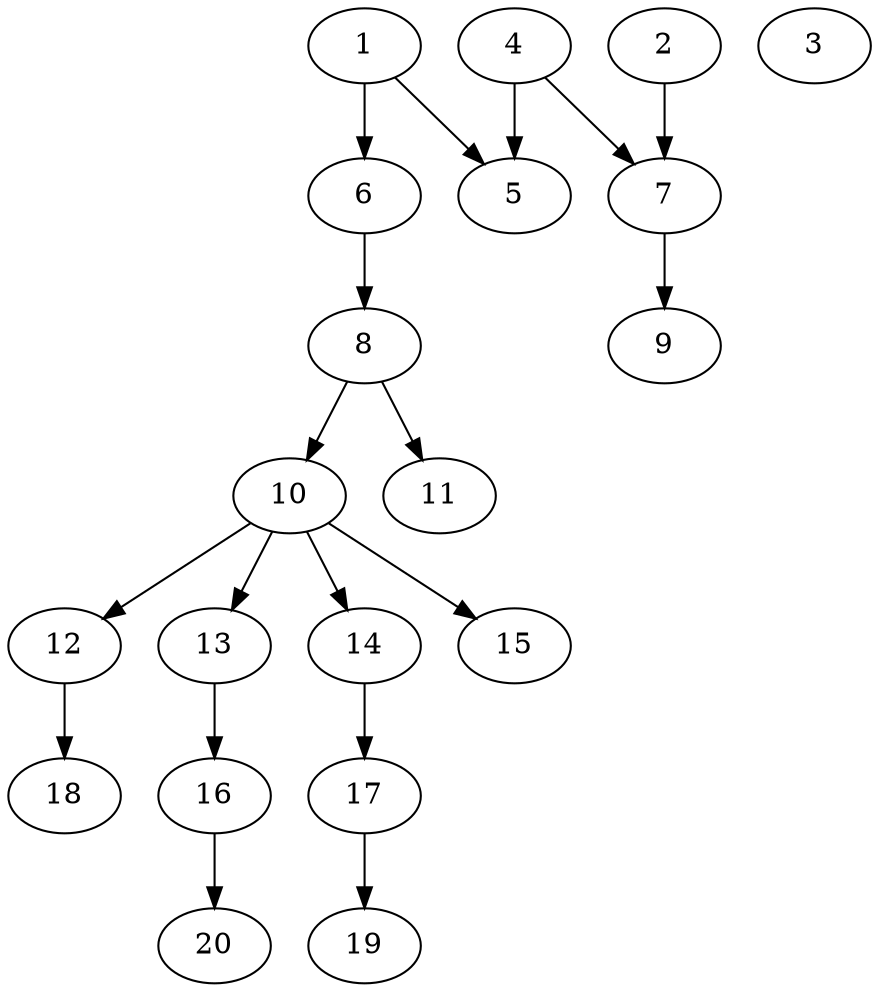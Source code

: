 // DAG automatically generated by daggen at Sat Jul 27 15:37:47 2019
// ./daggen --dot -n 20 --ccr 0.3 --fat 0.5 --regular 0.5 --density 0.4 --mindata 5242880 --maxdata 52428800 
digraph G {
  1 [size="100188160", alpha="0.06", expect_size="30056448"] 
  1 -> 5 [size ="30056448"]
  1 -> 6 [size ="30056448"]
  2 [size="116708693", alpha="0.19", expect_size="35012608"] 
  2 -> 7 [size ="35012608"]
  3 [size="73717760", alpha="0.06", expect_size="22115328"] 
  4 [size="53316267", alpha="0.13", expect_size="15994880"] 
  4 -> 5 [size ="15994880"]
  4 -> 7 [size ="15994880"]
  5 [size="99229013", alpha="0.11", expect_size="29768704"] 
  6 [size="26726400", alpha="0.01", expect_size="8017920"] 
  6 -> 8 [size ="8017920"]
  7 [size="170574507", alpha="0.04", expect_size="51172352"] 
  7 -> 9 [size ="51172352"]
  8 [size="108636160", alpha="0.10", expect_size="32590848"] 
  8 -> 10 [size ="32590848"]
  8 -> 11 [size ="32590848"]
  9 [size="46807040", alpha="0.14", expect_size="14042112"] 
  10 [size="78834347", alpha="0.02", expect_size="23650304"] 
  10 -> 12 [size ="23650304"]
  10 -> 13 [size ="23650304"]
  10 -> 14 [size ="23650304"]
  10 -> 15 [size ="23650304"]
  11 [size="82438827", alpha="0.04", expect_size="24731648"] 
  12 [size="129860267", alpha="0.07", expect_size="38958080"] 
  12 -> 18 [size ="38958080"]
  13 [size="121958400", alpha="0.16", expect_size="36587520"] 
  13 -> 16 [size ="36587520"]
  14 [size="172130987", alpha="0.11", expect_size="51639296"] 
  14 -> 17 [size ="51639296"]
  15 [size="120681813", alpha="0.14", expect_size="36204544"] 
  16 [size="50599253", alpha="0.03", expect_size="15179776"] 
  16 -> 20 [size ="15179776"]
  17 [size="56272213", alpha="0.16", expect_size="16881664"] 
  17 -> 19 [size ="16881664"]
  18 [size="91310080", alpha="0.15", expect_size="27393024"] 
  19 [size="171120640", alpha="0.03", expect_size="51336192"] 
  20 [size="124129280", alpha="0.05", expect_size="37238784"] 
}
